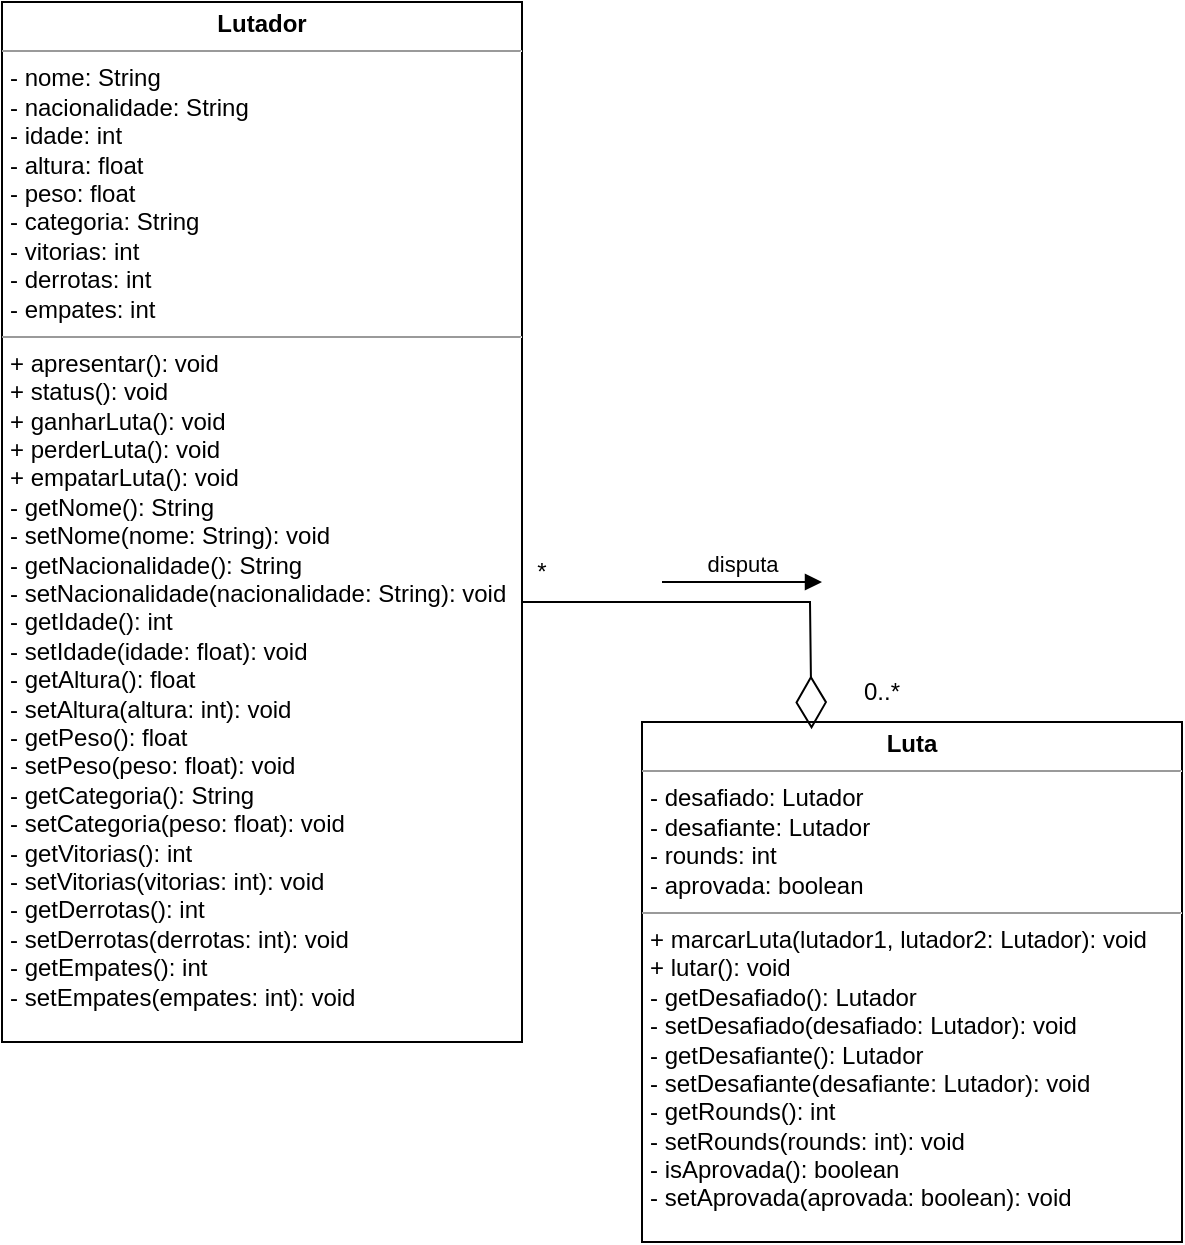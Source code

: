 <mxfile version="22.1.22" type="embed">
  <diagram id="3aw8Ho-Xj953PjQJcQ_V" name="Page-1">
    <mxGraphModel dx="1161" dy="702" grid="1" gridSize="10" guides="1" tooltips="1" connect="1" arrows="1" fold="1" page="1" pageScale="1" pageWidth="850" pageHeight="1100" math="0" shadow="0">
      <root>
        <mxCell id="0" />
        <mxCell id="1" parent="0" />
        <mxCell id="2" value="&lt;p style=&quot;margin:0px;margin-top:4px;text-align:center;&quot;&gt;&lt;b&gt;Lutador&lt;/b&gt;&lt;/p&gt;&lt;hr size=&quot;1&quot;&gt;&lt;p style=&quot;margin:0px;margin-left:4px;&quot;&gt;- nome: String&lt;/p&gt;&lt;p style=&quot;margin:0px;margin-left:4px;&quot;&gt;- nacionalidade: String&lt;/p&gt;&lt;p style=&quot;margin:0px;margin-left:4px;&quot;&gt;- idade: int&lt;/p&gt;&lt;p style=&quot;margin:0px;margin-left:4px;&quot;&gt;- altura: float&lt;/p&gt;&lt;p style=&quot;margin:0px;margin-left:4px;&quot;&gt;- peso: float&lt;/p&gt;&lt;p style=&quot;margin:0px;margin-left:4px;&quot;&gt;- categoria: String&lt;/p&gt;&lt;p style=&quot;margin:0px;margin-left:4px;&quot;&gt;- vitorias: int&lt;/p&gt;&lt;p style=&quot;margin:0px;margin-left:4px;&quot;&gt;- derrotas: int&lt;/p&gt;&lt;p style=&quot;margin:0px;margin-left:4px;&quot;&gt;- empates: int&lt;/p&gt;&lt;hr size=&quot;1&quot;&gt;&lt;p style=&quot;margin:0px;margin-left:4px;&quot;&gt;+ apresentar(): void&lt;/p&gt;&lt;p style=&quot;margin:0px;margin-left:4px;&quot;&gt;+ status(): void&lt;/p&gt;&lt;p style=&quot;margin:0px;margin-left:4px;&quot;&gt;+ ganharLuta(): void&lt;/p&gt;&lt;p style=&quot;margin:0px;margin-left:4px;&quot;&gt;+ perderLuta(): void&lt;/p&gt;&lt;p style=&quot;margin:0px;margin-left:4px;&quot;&gt;+ empatarLuta(): void&lt;/p&gt;&lt;p style=&quot;margin:0px;margin-left:4px;&quot;&gt;- getNome(): String&lt;/p&gt;&lt;p style=&quot;margin:0px;margin-left:4px;&quot;&gt;- setNome(nome: String): void&lt;/p&gt;&lt;p style=&quot;margin:0px;margin-left:4px;&quot;&gt;- getNacionalidade(): String&lt;/p&gt;&lt;p style=&quot;margin:0px;margin-left:4px;&quot;&gt;- setNacionalidade(nacionalidade: String): void&lt;/p&gt;&lt;p style=&quot;margin:0px;margin-left:4px;&quot;&gt;- getIdade(): int&lt;/p&gt;&lt;p style=&quot;margin:0px;margin-left:4px;&quot;&gt;- setIdade(idade: float): void&lt;/p&gt;&lt;p style=&quot;margin:0px;margin-left:4px;&quot;&gt;- getAltura(): float&lt;/p&gt;&lt;p style=&quot;margin:0px;margin-left:4px;&quot;&gt;- setAltura(altura: int): void&lt;/p&gt;&lt;p style=&quot;margin:0px;margin-left:4px;&quot;&gt;- getPeso(): float&lt;/p&gt;&lt;p style=&quot;margin:0px;margin-left:4px;&quot;&gt;- setPeso(peso: float): void&lt;/p&gt;&lt;p style=&quot;margin:0px;margin-left:4px;&quot;&gt;- getCategoria(): String&lt;/p&gt;&lt;p style=&quot;margin:0px;margin-left:4px;&quot;&gt;- setCategoria(peso: float): void&lt;/p&gt;&lt;p style=&quot;margin:0px;margin-left:4px;&quot;&gt;- getVitorias(): int&lt;/p&gt;&lt;p style=&quot;margin:0px;margin-left:4px;&quot;&gt;- setVitorias(vitorias: int): void&lt;/p&gt;&lt;p style=&quot;margin:0px;margin-left:4px;&quot;&gt;- getDerrotas(): int&lt;/p&gt;&lt;p style=&quot;margin:0px;margin-left:4px;&quot;&gt;- setDerrotas(derrotas: int): void&lt;/p&gt;&lt;p style=&quot;margin:0px;margin-left:4px;&quot;&gt;- getEmpates(): int&lt;/p&gt;&lt;p style=&quot;margin:0px;margin-left:4px;&quot;&gt;- setEmpates(empates: int): void&lt;/p&gt;" style="verticalAlign=top;align=left;overflow=fill;fontSize=12;fontFamily=Helvetica;html=1;whiteSpace=wrap;" parent="1" vertex="1">
          <mxGeometry width="260" height="520" as="geometry" />
        </mxCell>
        <mxCell id="3" value="&lt;p style=&quot;margin:0px;margin-top:4px;text-align:center;&quot;&gt;&lt;b&gt;Luta&lt;/b&gt;&lt;/p&gt;&lt;hr size=&quot;1&quot;&gt;&lt;p style=&quot;margin:0px;margin-left:4px;&quot;&gt;- desafiado: Lutador&lt;/p&gt;&lt;p style=&quot;margin:0px;margin-left:4px;&quot;&gt;- desafiante: Lutador&lt;/p&gt;&lt;p style=&quot;margin:0px;margin-left:4px;&quot;&gt;- rounds: int&lt;/p&gt;&lt;p style=&quot;margin:0px;margin-left:4px;&quot;&gt;- aprovada: boolean&lt;/p&gt;&lt;hr size=&quot;1&quot;&gt;&lt;p style=&quot;margin:0px;margin-left:4px;&quot;&gt;+ marcarLuta(lutador1, lutador2: Lutador): void&lt;/p&gt;&lt;p style=&quot;margin:0px;margin-left:4px;&quot;&gt;+ lutar(): void&lt;/p&gt;&lt;p style=&quot;margin:0px;margin-left:4px;&quot;&gt;- getDesafiado(): Lutador&lt;/p&gt;&lt;p style=&quot;margin:0px;margin-left:4px;&quot;&gt;- setDesafiado(desafiado: Lutador): void&lt;/p&gt;&lt;p style=&quot;margin:0px;margin-left:4px;&quot;&gt;- getDesafiante(): Lutador&lt;/p&gt;&lt;p style=&quot;margin:0px;margin-left:4px;&quot;&gt;- setDesafiante(desafiante: Lutador): void&lt;/p&gt;&lt;p style=&quot;margin:0px;margin-left:4px;&quot;&gt;- getRounds(): int&lt;/p&gt;&lt;p style=&quot;margin:0px;margin-left:4px;&quot;&gt;- setRounds(rounds: int): void&lt;/p&gt;&lt;p style=&quot;margin:0px;margin-left:4px;&quot;&gt;- isAprovada(): boolean&lt;/p&gt;&lt;p style=&quot;margin:0px;margin-left:4px;&quot;&gt;- setAprovada(aprovada: boolean): void&lt;/p&gt;" style="verticalAlign=top;align=left;overflow=fill;fontSize=12;fontFamily=Helvetica;html=1;whiteSpace=wrap;" parent="1" vertex="1">
          <mxGeometry x="320" y="360" width="270" height="260" as="geometry" />
        </mxCell>
        <mxCell id="4" value="" style="endArrow=diamondThin;endFill=0;endSize=24;html=1;rounded=0;entryX=0.314;entryY=0.014;entryDx=0;entryDy=0;entryPerimeter=0;" parent="1" target="3" edge="1">
          <mxGeometry width="160" relative="1" as="geometry">
            <mxPoint x="260" y="300" as="sourcePoint" />
            <mxPoint x="410" y="360" as="targetPoint" />
            <Array as="points">
              <mxPoint x="404" y="300" />
            </Array>
          </mxGeometry>
        </mxCell>
        <mxCell id="6" value="disputa" style="html=1;verticalAlign=bottom;endArrow=block;curved=0;rounded=0;" edge="1" parent="1">
          <mxGeometry width="80" relative="1" as="geometry">
            <mxPoint x="330" y="290" as="sourcePoint" />
            <mxPoint x="410" y="290" as="targetPoint" />
          </mxGeometry>
        </mxCell>
        <mxCell id="7" value="0..*" style="text;html=1;strokeColor=none;fillColor=none;align=center;verticalAlign=middle;whiteSpace=wrap;rounded=0;" vertex="1" parent="1">
          <mxGeometry x="410" y="330" width="60" height="30" as="geometry" />
        </mxCell>
        <mxCell id="8" value="*" style="text;html=1;strokeColor=none;fillColor=none;align=center;verticalAlign=middle;whiteSpace=wrap;rounded=0;" vertex="1" parent="1">
          <mxGeometry x="260" y="270" width="20" height="30" as="geometry" />
        </mxCell>
      </root>
    </mxGraphModel>
  </diagram>
</mxfile>
